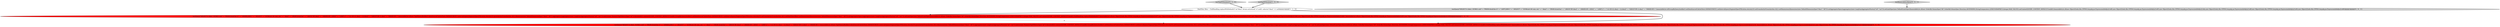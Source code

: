digraph {
1 [style = filled, label = "testQuery(\"SELECT t1.dim1, SUM(t1.cnt)\" + \"FROM druid.foo t1\" + \" INNER JOIN (\" + \" SELECT\" + \" SUM(cnt) AS sum_cnt,\" + \" dim2\" + \" FROM druid.foo\" + \" GROUP BY dim2\" + \" ORDER BY 1 DESC\" + \" LIMIT 2\" + \") t2 ON (t1.dim2 = t2.dim2)\" + \"GROUP BY t1.dim1\" + \"ORDER BY 1\",ImmutableList.of(new TopNQueryBuilder().dataSource(CalciteTests.DATASOURCE1).intervals(querySegmentSpec(Filtration.eternity())).granularity(Granularities.ALL).dimension(new DefaultDimensionSpec(\"dim2\",\"d0\")).aggregators(aggregators(new LongSumAggregatorFactory(\"a0\",\"cnt\"))).metric(new NumericTopNMetricSpec(\"a0\")).threshold(2).context(QUERY_CONTEXT_DEFAULT).build(),GroupByQuery.builder().setDataSource(CalciteTests.DATASOURCE1).setInterval(querySegmentSpec(Filtration.eternity())).setGranularity(Granularities.ALL).setDimFilter(filter).setDimensions(dimensions(new DefaultDimensionSpec(\"dim1\",\"d0\"))).setAggregatorSpecs(aggregators(new LongSumAggregatorFactory(\"a0\",\"cnt\"))).setLimitSpec(new DefaultLimitSpec(ImmutableList.of(new OrderByColumnSpec(\"d0\",OrderByColumnSpec.Direction.ASCENDING,StringComparators.LEXICOGRAPHIC)),Integer.MAX_VALUE)).setContext(QUERY_CONTEXT_DEFAULT).build()),NullHandling.replaceWithDefault()? ImmutableList.of(new Object((((edu.fdu.CPPDG.tinypdg.pe.ExpressionInfo@a21d37,new Object((((edu.fdu.CPPDG.tinypdg.pe.ExpressionInfo@a21d3c,new Object((((edu.fdu.CPPDG.tinypdg.pe.ExpressionInfo@a21d41,new Object((((edu.fdu.CPPDG.tinypdg.pe.ExpressionInfo@a21d46,new Object((((edu.fdu.CPPDG.tinypdg.pe.ExpressionInfo@a21d4b): ImmutableList.of(new Object((((edu.fdu.CPPDG.tinypdg.pe.ExpressionInfo@a21d53,new Object((((edu.fdu.CPPDG.tinypdg.pe.ExpressionInfo@a21d58))@@@4@@@['1', '0', '0']", fillcolor = red, shape = ellipse image = "AAA1AAABBB1BBB"];
4 [style = filled, label = "testTopNFilterJoin['0', '1', '0']", fillcolor = lightgray, shape = diamond image = "AAA0AAABBB2BBB"];
0 [style = filled, label = "DimFilter filter = NullHandling.replaceWithDefault()? in(\"dim2\",Arrays.asList(null,\"a\"),null): selector(\"dim2\",\"a\",null)@@@3@@@['1', '1', '0']", fillcolor = white, shape = ellipse image = "AAA0AAABBB1BBB"];
5 [style = filled, label = "testRemovableLeftJoin['0', '0', '1']", fillcolor = lightgray, shape = diamond image = "AAA0AAABBB3BBB"];
3 [style = filled, label = "testQuery(\"SELECT t1.dim1, SUM(t1.cnt)\" + \"FROM druid.foo t1\" + \" INNER JOIN (\" + \" SELECT\" + \" SUM(cnt) AS sum_cnt,\" + \" dim2\" + \" FROM druid.foo\" + \" GROUP BY dim2\" + \" ORDER BY 1 DESC\" + \" LIMIT 2\" + \") t2 ON (t1.dim2 = t2.dim2)\" + \"GROUP BY t1.dim1\" + \"ORDER BY 1\",ImmutableList.of(new TopNQueryBuilder().dataSource(CalciteTests.DATASOURCE1).intervals(querySegmentSpec(Filtration.eternity())).granularity(Granularities.ALL).dimension(new DefaultDimensionSpec(\"dim2\",\"d0\")).aggregators(new LongSumAggregatorFactory(\"a0\",\"cnt\")).metric(new NumericTopNMetricSpec(\"a0\")).threshold(2).context(QUERY_CONTEXT_DEFAULT).build(),GroupByQuery.builder().setDataSource(CalciteTests.DATASOURCE1).setInterval(querySegmentSpec(Filtration.eternity())).setGranularity(Granularities.ALL).setDimFilter(filter).setDimensions(dimensions(new DefaultDimensionSpec(\"dim1\",\"d0\"))).setAggregatorSpecs(aggregators(new LongSumAggregatorFactory(\"a0\",\"cnt\"))).setLimitSpec(new DefaultLimitSpec(ImmutableList.of(new OrderByColumnSpec(\"d0\",OrderByColumnSpec.Direction.ASCENDING,StringComparators.LEXICOGRAPHIC)),Integer.MAX_VALUE)).setContext(QUERY_CONTEXT_DEFAULT).build()),NullHandling.replaceWithDefault()? ImmutableList.of(new Object((((edu.fdu.CPPDG.tinypdg.pe.ExpressionInfo@a21e00,new Object((((edu.fdu.CPPDG.tinypdg.pe.ExpressionInfo@a21e05,new Object((((edu.fdu.CPPDG.tinypdg.pe.ExpressionInfo@a21e0a,new Object((((edu.fdu.CPPDG.tinypdg.pe.ExpressionInfo@a21e0f,new Object((((edu.fdu.CPPDG.tinypdg.pe.ExpressionInfo@a21e14): ImmutableList.of(new Object((((edu.fdu.CPPDG.tinypdg.pe.ExpressionInfo@a21e1c,new Object((((edu.fdu.CPPDG.tinypdg.pe.ExpressionInfo@a21e21))@@@4@@@['0', '1', '0']", fillcolor = red, shape = ellipse image = "AAA1AAABBB2BBB"];
6 [style = filled, label = "testQuery(\"SELECT t1.dim1, SUM(t1.cnt)\" + \"FROM druid.foo t1\" + \" LEFT JOIN (\" + \" SELECT\" + \" SUM(cnt) AS sum_cnt,\" + \" dim2\" + \" FROM druid.foo\" + \" GROUP BY dim2\" + \" ORDER BY 1 DESC\" + \" LIMIT 2\" + \") t2 ON (t1.dim2 = t2.dim2)\" + \"GROUP BY t1.dim1\" + \"ORDER BY 1\",ImmutableList.of(GroupByQuery.builder().setDataSource(CalciteTests.DATASOURCE1).setInterval(querySegmentSpec(Filtration.eternity())).setGranularity(Granularities.ALL).setDimensions(dimensions(new DefaultDimensionSpec(\"dim1\",\"d0\"))).setAggregatorSpecs(aggregators(new LongSumAggregatorFactory(\"a0\",\"cnt\"))).setLimitSpec(new DefaultLimitSpec(ImmutableList.of(new OrderByColumnSpec(\"d0\",OrderByColumnSpec.Direction.ASCENDING,StringComparators.LEXICOGRAPHIC)),Integer.MAX_VALUE)).setContext(QUERY_CONTEXT_DEFAULT).build()),ImmutableList.of(new Object((((edu.fdu.CPPDG.tinypdg.pe.ExpressionInfo@a21e80,new Object((((edu.fdu.CPPDG.tinypdg.pe.ExpressionInfo@a21e85,new Object((((edu.fdu.CPPDG.tinypdg.pe.ExpressionInfo@a21e8a,new Object((((edu.fdu.CPPDG.tinypdg.pe.ExpressionInfo@a21e8f,new Object((((edu.fdu.CPPDG.tinypdg.pe.ExpressionInfo@a21e94,new Object((((edu.fdu.CPPDG.tinypdg.pe.ExpressionInfo@a21e99))@@@3@@@['0', '0', '1']", fillcolor = lightgray, shape = ellipse image = "AAA0AAABBB3BBB"];
2 [style = filled, label = "testTopNFilterJoin['1', '0', '0']", fillcolor = lightgray, shape = diamond image = "AAA0AAABBB1BBB"];
0->3 [style = bold, label=""];
2->0 [style = bold, label=""];
1->3 [style = dashed, label="0"];
5->6 [style = bold, label=""];
0->1 [style = bold, label=""];
4->0 [style = bold, label=""];
}
